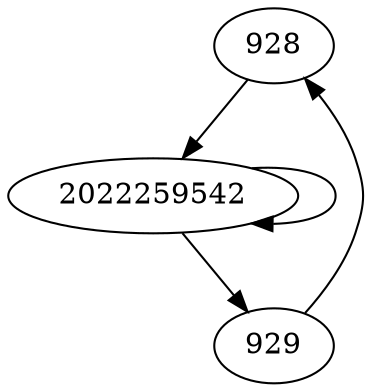 digraph  {
928;
929;
2022259542;
928 -> 2022259542;
929 -> 928;
2022259542 -> 2022259542;
2022259542 -> 929;
}
